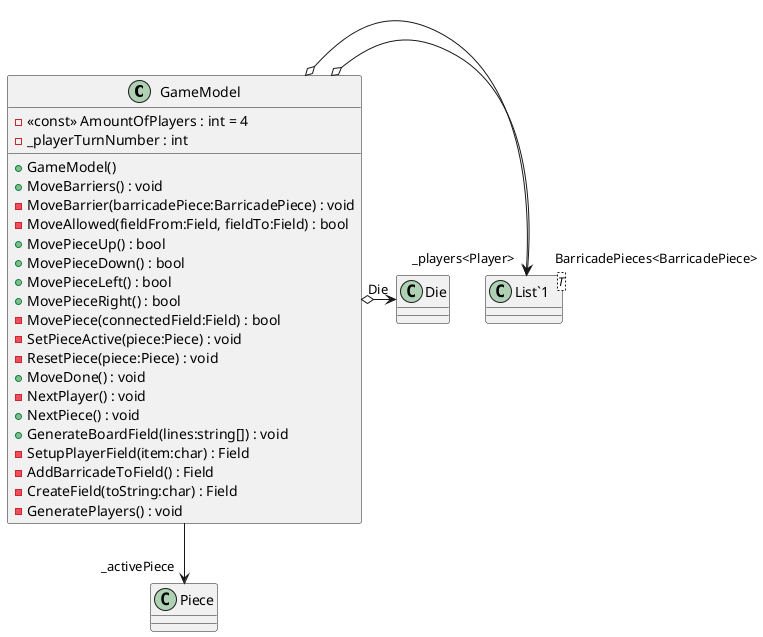 @startuml
class GameModel {
    - <<const>> AmountOfPlayers : int = 4
    - _playerTurnNumber : int
    + GameModel()
    + MoveBarriers() : void
    - MoveBarrier(barricadePiece:BarricadePiece) : void
    - MoveAllowed(fieldFrom:Field, fieldTo:Field) : bool
    + MovePieceUp() : bool
    + MovePieceDown() : bool
    + MovePieceLeft() : bool
    + MovePieceRight() : bool
    - MovePiece(connectedField:Field) : bool
    - SetPieceActive(piece:Piece) : void
    - ResetPiece(piece:Piece) : void
    + MoveDone() : void
    - NextPlayer() : void
    + NextPiece() : void
    + GenerateBoardField(lines:string[]) : void
    - SetupPlayerField(item:char) : Field
    - AddBarricadeToField() : Field
    - CreateField(toString:char) : Field
    - GeneratePlayers() : void
}
class "List`1"<T> {
}
GameModel o-> "BarricadePieces<BarricadePiece>" "List`1"
GameModel o-> "_players<Player>" "List`1"
GameModel --> "_activePiece" Piece
GameModel o-> "Die" Die
@enduml
